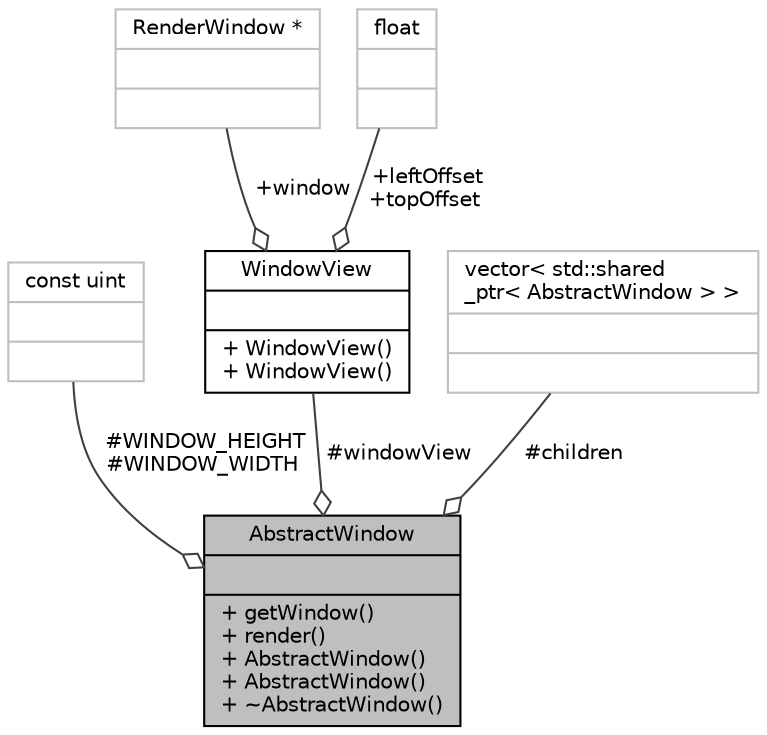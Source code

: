 digraph "AbstractWindow"
{
 // INTERACTIVE_SVG=YES
 // LATEX_PDF_SIZE
  bgcolor="transparent";
  edge [fontname="Helvetica",fontsize="10",labelfontname="Helvetica",labelfontsize="10"];
  node [fontname="Helvetica",fontsize="10",shape=record];
  Node1 [label="{AbstractWindow\n||+ getWindow()\l+ render()\l+ AbstractWindow()\l+ AbstractWindow()\l+ ~AbstractWindow()\l}",height=0.2,width=0.4,color="black", fillcolor="grey75", style="filled", fontcolor="black",tooltip="Contains main SFML functions."];
  Node2 -> Node1 [color="grey25",fontsize="10",style="solid",label=" #WINDOW_HEIGHT\n#WINDOW_WIDTH" ,arrowhead="odiamond",fontname="Helvetica"];
  Node2 [label="{const uint\n||}",height=0.2,width=0.4,color="grey75",tooltip=" "];
  Node3 -> Node1 [color="grey25",fontsize="10",style="solid",label=" #windowView" ,arrowhead="odiamond",fontname="Helvetica"];
  Node3 [label="{WindowView\n||+ WindowView()\l+ WindowView()\l}",height=0.2,width=0.4,color="black",URL="$struct_window_view.html",tooltip="Struct that contains the sf::RenderWindow nad offset of elements to render."];
  Node4 -> Node3 [color="grey25",fontsize="10",style="solid",label=" +window" ,arrowhead="odiamond",fontname="Helvetica"];
  Node4 [label="{RenderWindow *\n||}",height=0.2,width=0.4,color="grey75",tooltip=" "];
  Node5 -> Node3 [color="grey25",fontsize="10",style="solid",label=" +leftOffset\n+topOffset" ,arrowhead="odiamond",fontname="Helvetica"];
  Node5 [label="{float\n||}",height=0.2,width=0.4,color="grey75",tooltip=" "];
  Node6 -> Node1 [color="grey25",fontsize="10",style="solid",label=" #children" ,arrowhead="odiamond",fontname="Helvetica"];
  Node6 [label="{vector\< std::shared\l_ptr\< AbstractWindow \> \>\n||}",height=0.2,width=0.4,color="grey75",tooltip=" "];
}
